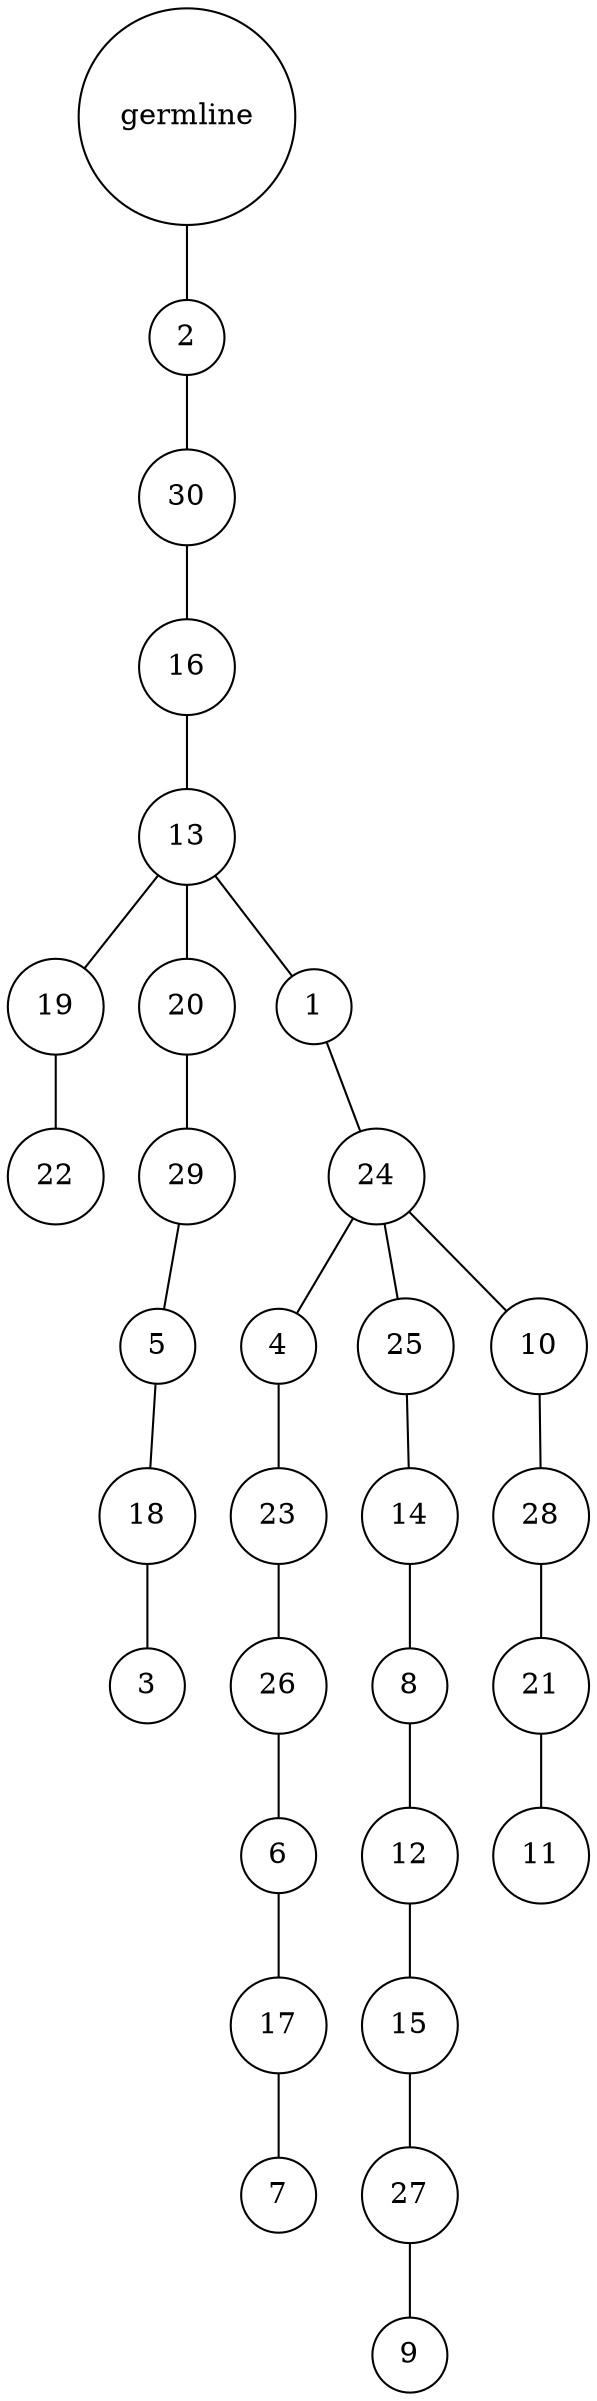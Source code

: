 graph {
	rankdir=UD;
	splines=line;
	node [shape=circle]
	"0x7f59b4105400" [label="germline"];
	"0x7f59b4105430" [label="2"];
	"0x7f59b4105400" -- "0x7f59b4105430" ;
	"0x7f59b4105460" [label="30"];
	"0x7f59b4105430" -- "0x7f59b4105460" ;
	"0x7f59b4105490" [label="16"];
	"0x7f59b4105460" -- "0x7f59b4105490" ;
	"0x7f59b41054c0" [label="13"];
	"0x7f59b4105490" -- "0x7f59b41054c0" ;
	"0x7f59b41054f0" [label="19"];
	"0x7f59b41054c0" -- "0x7f59b41054f0" ;
	"0x7f59b4105520" [label="22"];
	"0x7f59b41054f0" -- "0x7f59b4105520" ;
	"0x7f59b4105550" [label="20"];
	"0x7f59b41054c0" -- "0x7f59b4105550" ;
	"0x7f59b4105580" [label="29"];
	"0x7f59b4105550" -- "0x7f59b4105580" ;
	"0x7f59b41055b0" [label="5"];
	"0x7f59b4105580" -- "0x7f59b41055b0" ;
	"0x7f59b41055e0" [label="18"];
	"0x7f59b41055b0" -- "0x7f59b41055e0" ;
	"0x7f59b4105610" [label="3"];
	"0x7f59b41055e0" -- "0x7f59b4105610" ;
	"0x7f59b4105640" [label="1"];
	"0x7f59b41054c0" -- "0x7f59b4105640" ;
	"0x7f59b4105670" [label="24"];
	"0x7f59b4105640" -- "0x7f59b4105670" ;
	"0x7f59b41056a0" [label="4"];
	"0x7f59b4105670" -- "0x7f59b41056a0" ;
	"0x7f59b41056d0" [label="23"];
	"0x7f59b41056a0" -- "0x7f59b41056d0" ;
	"0x7f59b4105700" [label="26"];
	"0x7f59b41056d0" -- "0x7f59b4105700" ;
	"0x7f59b4105730" [label="6"];
	"0x7f59b4105700" -- "0x7f59b4105730" ;
	"0x7f59b4105760" [label="17"];
	"0x7f59b4105730" -- "0x7f59b4105760" ;
	"0x7f59b4105790" [label="7"];
	"0x7f59b4105760" -- "0x7f59b4105790" ;
	"0x7f59b41057c0" [label="25"];
	"0x7f59b4105670" -- "0x7f59b41057c0" ;
	"0x7f59b41057f0" [label="14"];
	"0x7f59b41057c0" -- "0x7f59b41057f0" ;
	"0x7f59b4105820" [label="8"];
	"0x7f59b41057f0" -- "0x7f59b4105820" ;
	"0x7f59b4105850" [label="12"];
	"0x7f59b4105820" -- "0x7f59b4105850" ;
	"0x7f59b4105880" [label="15"];
	"0x7f59b4105850" -- "0x7f59b4105880" ;
	"0x7f59b41058b0" [label="27"];
	"0x7f59b4105880" -- "0x7f59b41058b0" ;
	"0x7f59b41058e0" [label="9"];
	"0x7f59b41058b0" -- "0x7f59b41058e0" ;
	"0x7f59b4105910" [label="10"];
	"0x7f59b4105670" -- "0x7f59b4105910" ;
	"0x7f59b4105940" [label="28"];
	"0x7f59b4105910" -- "0x7f59b4105940" ;
	"0x7f59b4105970" [label="21"];
	"0x7f59b4105940" -- "0x7f59b4105970" ;
	"0x7f59b41059a0" [label="11"];
	"0x7f59b4105970" -- "0x7f59b41059a0" ;
}
